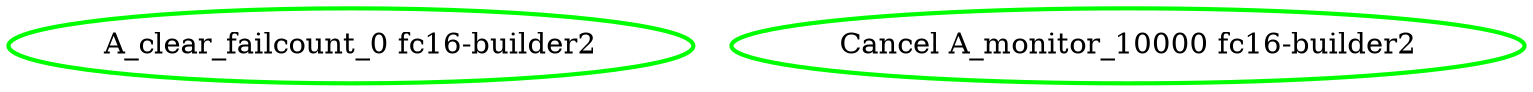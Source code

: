  digraph "g" {
"A_clear_failcount_0 fc16-builder2" [ style=bold color="green" fontcolor="black"]
"Cancel A_monitor_10000 fc16-builder2" [ style=bold color="green" fontcolor="black"]
}
